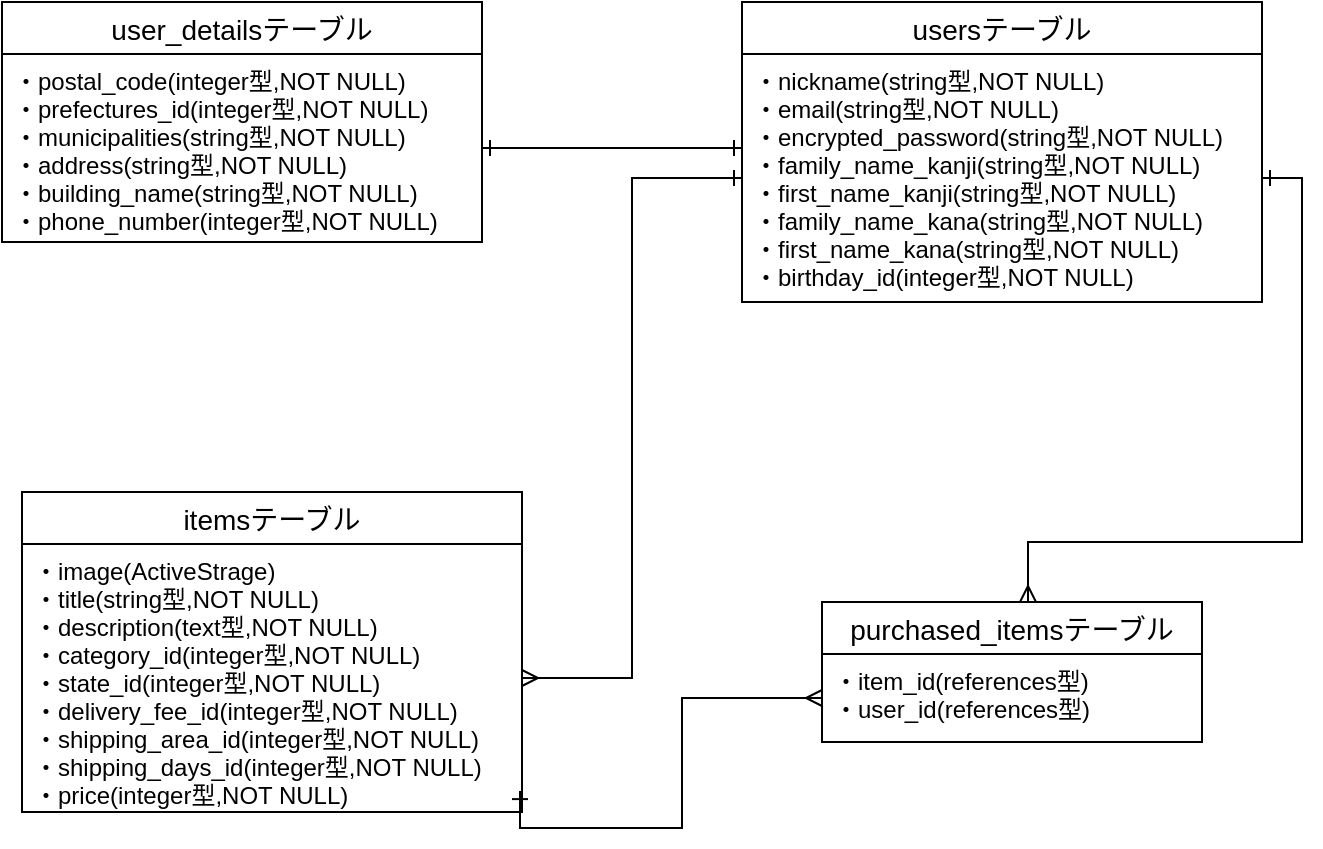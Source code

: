<mxfile version="13.10.0" type="embed">
    <diagram id="DrAgarOty84jmkKuf4Xl" name="ページ1">
        <mxGraphModel dx="728" dy="680" grid="1" gridSize="10" guides="1" tooltips="1" connect="1" arrows="1" fold="1" page="1" pageScale="1" pageWidth="850" pageHeight="1100" math="0" shadow="0">
            <root>
                <mxCell id="0"/>
                <mxCell id="1" parent="0"/>
                <mxCell id="2" value="usersテーブル" style="swimlane;fontStyle=0;childLayout=stackLayout;horizontal=1;startSize=26;horizontalStack=0;resizeParent=1;resizeParentMax=0;resizeLast=0;collapsible=1;marginBottom=0;align=center;fontSize=14;" parent="1" vertex="1">
                    <mxGeometry x="420" y="40" width="260" height="150" as="geometry"/>
                </mxCell>
                <mxCell id="3" value="・nickname(string型,NOT NULL)&#10;・email(string型,NOT NULL)&#10;・encrypted_password(string型,NOT NULL)&#10;・family_name_kanji(string型,NOT NULL)&#10;・first_name_kanji(string型,NOT NULL)&#10;・family_name_kana(string型,NOT NULL)&#10;・first_name_kana(string型,NOT NULL)&#10;・birthday_id(integer型,NOT NULL)" style="text;strokeColor=none;fillColor=none;spacingLeft=4;spacingRight=4;overflow=hidden;rotatable=0;points=[[0,0.5],[1,0.5]];portConstraint=eastwest;fontSize=12;" parent="2" vertex="1">
                    <mxGeometry y="26" width="260" height="124" as="geometry"/>
                </mxCell>
                <mxCell id="41" value="user_detailsテーブル" style="swimlane;fontStyle=0;childLayout=stackLayout;horizontal=1;startSize=26;horizontalStack=0;resizeParent=1;resizeParentMax=0;resizeLast=0;collapsible=1;marginBottom=0;align=center;fontSize=14;" parent="1" vertex="1">
                    <mxGeometry x="50" y="40" width="240" height="120" as="geometry"/>
                </mxCell>
                <mxCell id="44" value="・postal_code(integer型,NOT NULL)&#10;・prefectures_id(integer型,NOT NULL)&#10;・municipalities(string型,NOT NULL)&#10;・address(string型,NOT NULL)&#10;・building_name(string型,NOT NULL)&#10;・phone_number(integer型,NOT NULL)" style="text;strokeColor=none;fillColor=none;spacingLeft=4;spacingRight=4;overflow=hidden;rotatable=0;points=[[0,0.5],[1,0.5]];portConstraint=eastwest;fontSize=12;" parent="41" vertex="1">
                    <mxGeometry y="26" width="240" height="94" as="geometry"/>
                </mxCell>
                <mxCell id="51" value="itemsテーブル" style="swimlane;fontStyle=0;childLayout=stackLayout;horizontal=1;startSize=26;horizontalStack=0;resizeParent=1;resizeParentMax=0;resizeLast=0;collapsible=1;marginBottom=0;align=center;fontSize=14;" parent="1" vertex="1">
                    <mxGeometry x="60" y="285" width="250" height="160" as="geometry"/>
                </mxCell>
                <mxCell id="53" value="・image(ActiveStrage)&#10;・title(string型,NOT NULL)&#10;・description(text型,NOT NULL)&#10;・category_id(integer型,NOT NULL)&#10;・state_id(integer型,NOT NULL)&#10;・delivery_fee_id(integer型,NOT NULL)&#10;・shipping_area_id(integer型,NOT NULL)&#10;・shipping_days_id(integer型,NOT NULL)&#10;・price(integer型,NOT NULL)" style="text;strokeColor=none;fillColor=none;spacingLeft=4;spacingRight=4;overflow=hidden;rotatable=0;points=[[0,0.5],[1,0.5]];portConstraint=eastwest;fontSize=12;" parent="51" vertex="1">
                    <mxGeometry y="26" width="250" height="134" as="geometry"/>
                </mxCell>
                <mxCell id="95" value="purchased_itemsテーブル" style="swimlane;fontStyle=0;childLayout=stackLayout;horizontal=1;startSize=26;horizontalStack=0;resizeParent=1;resizeParentMax=0;resizeLast=0;collapsible=1;marginBottom=0;align=center;fontSize=14;" vertex="1" parent="1">
                    <mxGeometry x="460" y="340" width="190" height="70" as="geometry"/>
                </mxCell>
                <mxCell id="96" value="・item_id(references型)&#10;・user_id(references型)" style="text;strokeColor=none;fillColor=none;spacingLeft=4;spacingRight=4;overflow=hidden;rotatable=0;points=[[0,0.5],[1,0.5]];portConstraint=eastwest;fontSize=12;" vertex="1" parent="95">
                    <mxGeometry y="26" width="190" height="44" as="geometry"/>
                </mxCell>
                <mxCell id="103" style="edgeStyle=orthogonalEdgeStyle;rounded=0;orthogonalLoop=1;jettySize=auto;html=1;exitX=1;exitY=0.5;exitDx=0;exitDy=0;startArrow=ERone;startFill=0;endArrow=ERone;endFill=0;" edge="1" parent="1" source="44">
                    <mxGeometry relative="1" as="geometry">
                        <mxPoint x="420" y="113" as="targetPoint"/>
                    </mxGeometry>
                </mxCell>
                <mxCell id="107" style="edgeStyle=orthogonalEdgeStyle;rounded=0;orthogonalLoop=1;jettySize=auto;html=1;exitX=0;exitY=0.5;exitDx=0;exitDy=0;startArrow=ERone;startFill=0;endArrow=ERmany;endFill=0;" edge="1" parent="1" source="3" target="53">
                    <mxGeometry relative="1" as="geometry"/>
                </mxCell>
                <mxCell id="108" style="edgeStyle=orthogonalEdgeStyle;rounded=0;orthogonalLoop=1;jettySize=auto;html=1;exitX=1;exitY=0.5;exitDx=0;exitDy=0;startArrow=ERone;startFill=0;endArrow=ERmany;endFill=0;" edge="1" parent="1" source="3" target="95">
                    <mxGeometry relative="1" as="geometry">
                        <Array as="points">
                            <mxPoint x="700" y="128"/>
                            <mxPoint x="700" y="310"/>
                            <mxPoint x="563" y="310"/>
                        </Array>
                    </mxGeometry>
                </mxCell>
                <mxCell id="110" style="edgeStyle=orthogonalEdgeStyle;rounded=0;orthogonalLoop=1;jettySize=auto;html=1;exitX=0;exitY=0.5;exitDx=0;exitDy=0;entryX=0.996;entryY=0.922;entryDx=0;entryDy=0;entryPerimeter=0;startArrow=ERmany;startFill=0;endArrow=ERone;endFill=0;" edge="1" parent="1" source="96" target="53">
                    <mxGeometry relative="1" as="geometry">
                        <Array as="points">
                            <mxPoint x="390" y="388"/>
                            <mxPoint x="390" y="453"/>
                        </Array>
                    </mxGeometry>
                </mxCell>
            </root>
        </mxGraphModel>
    </diagram>
</mxfile>